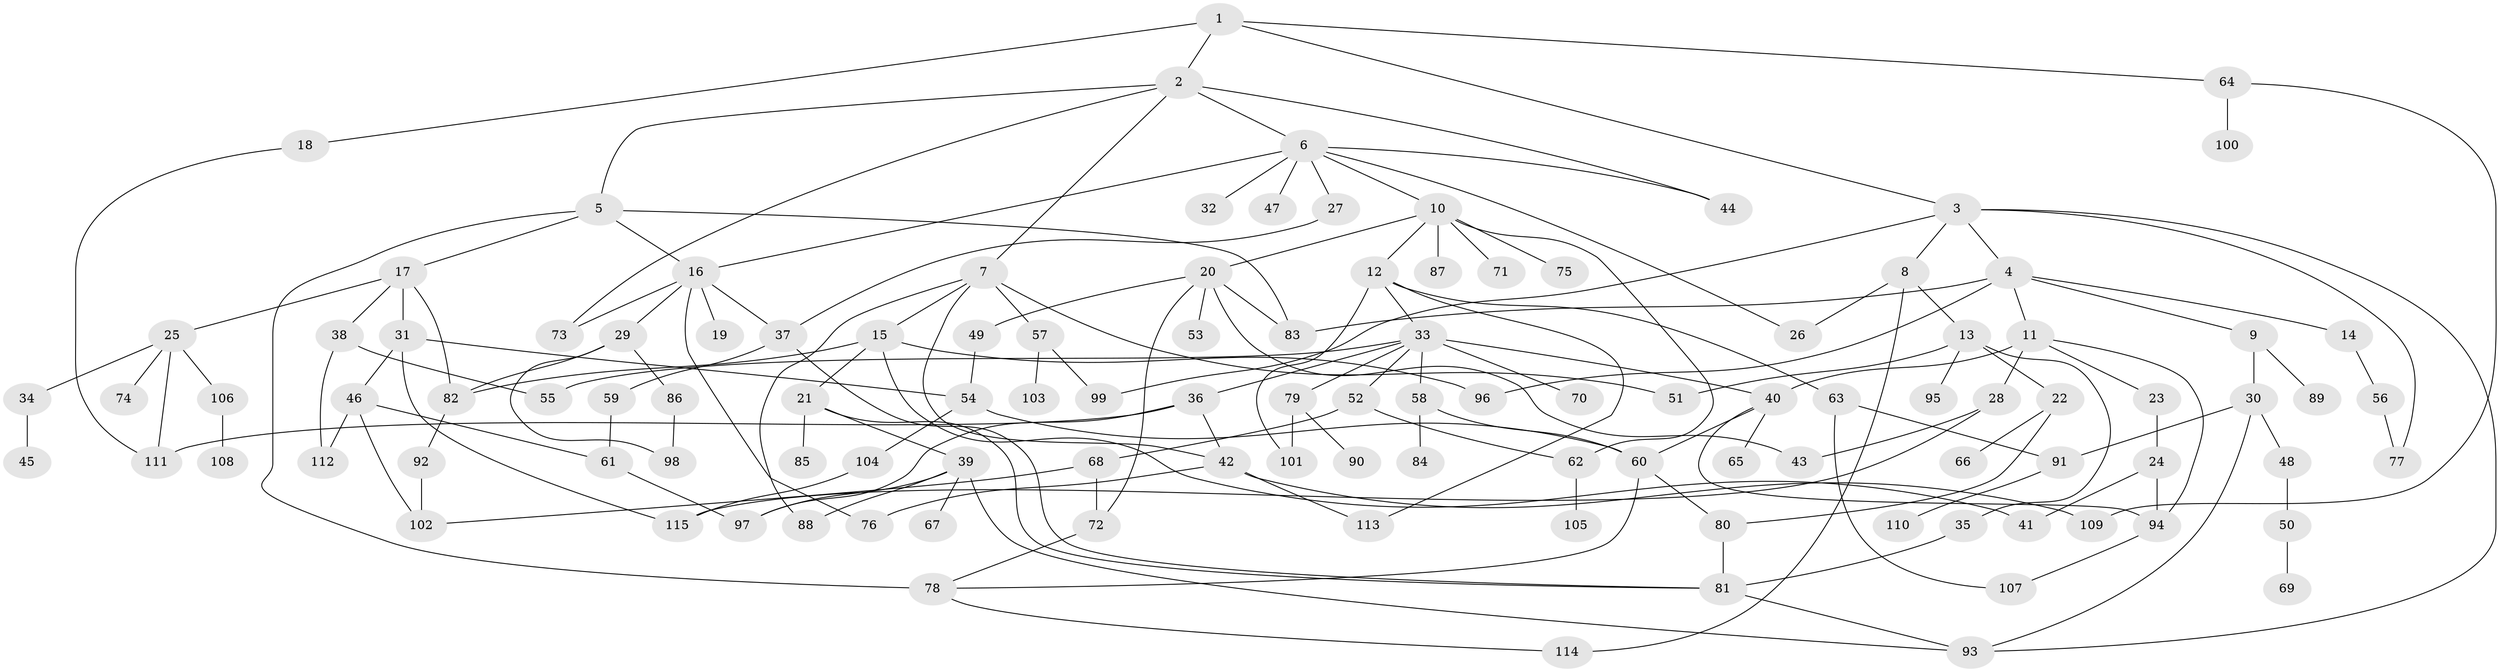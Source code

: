 // coarse degree distribution, {5: 0.13793103448275862, 6: 0.10344827586206896, 9: 0.034482758620689655, 4: 0.13793103448275862, 2: 0.29310344827586204, 8: 0.05172413793103448, 3: 0.1206896551724138, 1: 0.1206896551724138}
// Generated by graph-tools (version 1.1) at 2025/49/03/04/25 22:49:09]
// undirected, 115 vertices, 167 edges
graph export_dot {
  node [color=gray90,style=filled];
  1;
  2;
  3;
  4;
  5;
  6;
  7;
  8;
  9;
  10;
  11;
  12;
  13;
  14;
  15;
  16;
  17;
  18;
  19;
  20;
  21;
  22;
  23;
  24;
  25;
  26;
  27;
  28;
  29;
  30;
  31;
  32;
  33;
  34;
  35;
  36;
  37;
  38;
  39;
  40;
  41;
  42;
  43;
  44;
  45;
  46;
  47;
  48;
  49;
  50;
  51;
  52;
  53;
  54;
  55;
  56;
  57;
  58;
  59;
  60;
  61;
  62;
  63;
  64;
  65;
  66;
  67;
  68;
  69;
  70;
  71;
  72;
  73;
  74;
  75;
  76;
  77;
  78;
  79;
  80;
  81;
  82;
  83;
  84;
  85;
  86;
  87;
  88;
  89;
  90;
  91;
  92;
  93;
  94;
  95;
  96;
  97;
  98;
  99;
  100;
  101;
  102;
  103;
  104;
  105;
  106;
  107;
  108;
  109;
  110;
  111;
  112;
  113;
  114;
  115;
  1 -- 2;
  1 -- 3;
  1 -- 18;
  1 -- 64;
  2 -- 5;
  2 -- 6;
  2 -- 7;
  2 -- 44;
  2 -- 73;
  3 -- 4;
  3 -- 8;
  3 -- 77;
  3 -- 99;
  3 -- 93;
  4 -- 9;
  4 -- 11;
  4 -- 14;
  4 -- 83;
  4 -- 96;
  5 -- 16;
  5 -- 17;
  5 -- 83;
  5 -- 78;
  6 -- 10;
  6 -- 27;
  6 -- 32;
  6 -- 47;
  6 -- 44;
  6 -- 16;
  6 -- 26;
  7 -- 15;
  7 -- 51;
  7 -- 57;
  7 -- 88;
  7 -- 42;
  8 -- 13;
  8 -- 26;
  8 -- 114;
  9 -- 30;
  9 -- 89;
  10 -- 12;
  10 -- 20;
  10 -- 62;
  10 -- 71;
  10 -- 75;
  10 -- 87;
  11 -- 23;
  11 -- 28;
  11 -- 40;
  11 -- 94;
  12 -- 33;
  12 -- 63;
  12 -- 101;
  12 -- 113;
  13 -- 22;
  13 -- 35;
  13 -- 95;
  13 -- 51;
  14 -- 56;
  15 -- 21;
  15 -- 82;
  15 -- 96;
  15 -- 41;
  16 -- 19;
  16 -- 29;
  16 -- 37;
  16 -- 76;
  16 -- 73;
  17 -- 25;
  17 -- 31;
  17 -- 38;
  17 -- 82;
  18 -- 111;
  20 -- 49;
  20 -- 53;
  20 -- 72;
  20 -- 83;
  20 -- 43;
  21 -- 39;
  21 -- 85;
  21 -- 81;
  22 -- 66;
  22 -- 80;
  23 -- 24;
  24 -- 41;
  24 -- 94;
  25 -- 34;
  25 -- 74;
  25 -- 106;
  25 -- 111;
  27 -- 37;
  28 -- 43;
  28 -- 115;
  29 -- 86;
  29 -- 98;
  29 -- 82;
  30 -- 48;
  30 -- 91;
  30 -- 93;
  31 -- 46;
  31 -- 115;
  31 -- 54;
  33 -- 36;
  33 -- 52;
  33 -- 55;
  33 -- 58;
  33 -- 70;
  33 -- 79;
  33 -- 40;
  34 -- 45;
  35 -- 81;
  36 -- 42;
  36 -- 111;
  36 -- 97;
  37 -- 59;
  37 -- 81;
  38 -- 112;
  38 -- 55;
  39 -- 67;
  39 -- 88;
  39 -- 97;
  39 -- 93;
  40 -- 65;
  40 -- 94;
  40 -- 60;
  42 -- 109;
  42 -- 113;
  42 -- 76;
  46 -- 112;
  46 -- 61;
  46 -- 102;
  48 -- 50;
  49 -- 54;
  50 -- 69;
  52 -- 68;
  52 -- 62;
  54 -- 60;
  54 -- 104;
  56 -- 77;
  57 -- 99;
  57 -- 103;
  58 -- 84;
  58 -- 60;
  59 -- 61;
  60 -- 80;
  60 -- 78;
  61 -- 97;
  62 -- 105;
  63 -- 107;
  63 -- 91;
  64 -- 100;
  64 -- 109;
  68 -- 72;
  68 -- 102;
  72 -- 78;
  78 -- 114;
  79 -- 90;
  79 -- 101;
  80 -- 81;
  81 -- 93;
  82 -- 92;
  86 -- 98;
  91 -- 110;
  92 -- 102;
  94 -- 107;
  104 -- 115;
  106 -- 108;
}

